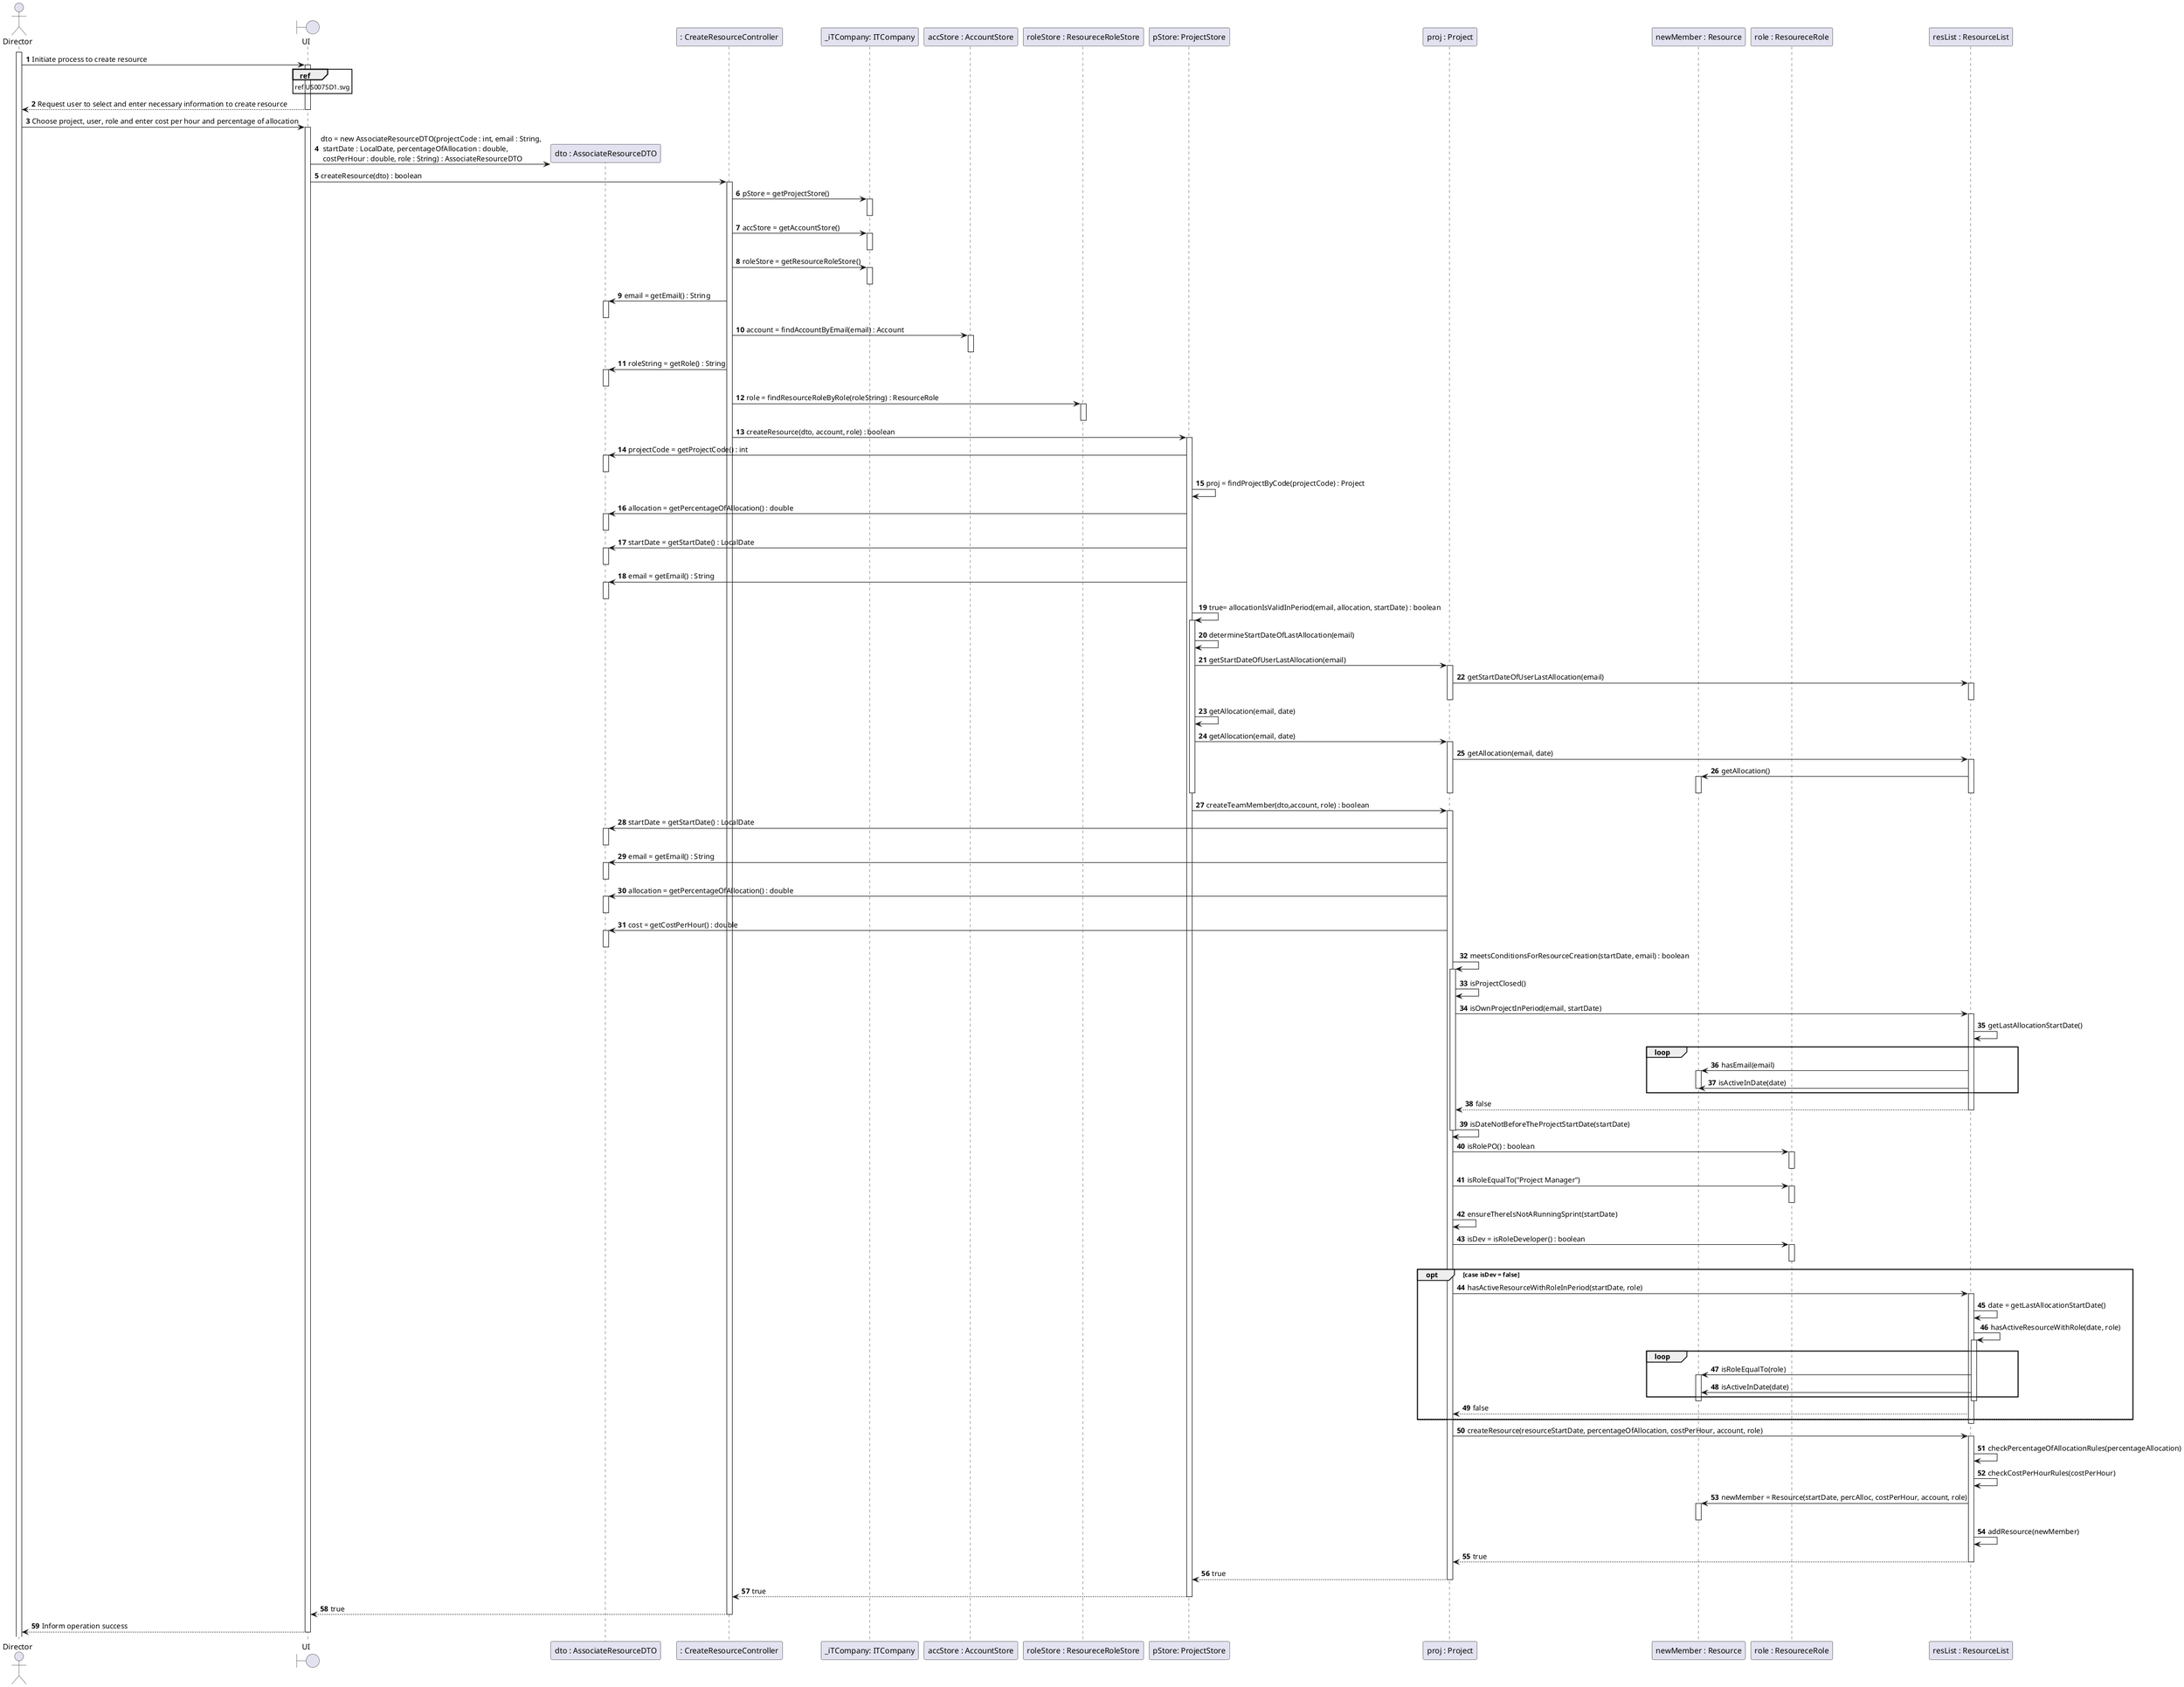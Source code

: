 @startuml
'https://plantuml.com/sequence-diagram

autonumber
actor Director as dir
boundary UI as ui
participant "dto : AssociateResourceDTO" as dto
participant ": CreateResourceController" as ctl
participant "_iTCompany: ITCompany" as company
participant "accStore : AccountStore" as astr
participant "roleStore : ResoureceRoleStore" as rstr
participant "pStore: ProjectStore" as pstr
participant "proj : Project" as prj
participant "newMember : Resource" as rsc
participant "role : ResoureceRole" as role
participant "resList : ResourceList" as resList


activate dir
dir -> ui: Initiate process to create resource
activate ui
ref over ui
ref US007SD1.svg
end ref
ui --> dir: Request user to select and enter necessary information to create resource
deactivate ui

dir -> ui: Choose project, user, role and enter cost per hour and percentage of allocation
activate ui
create dto
ui -> dto : dto = new AssociateResourceDTO(projectCode : int, email : String,\n startDate : LocalDate, percentageOfAllocation : double,\n costPerHour : double, role : String) : AssociateResourceDTO

ui -> ctl : createResource(dto) : boolean
activate ctl
ctl -> company : pStore = getProjectStore()
activate company
deactivate company
ctl -> company : accStore = getAccountStore()
activate company
deactivate company
ctl -> company : roleStore = getResourceRoleStore()
activate company
deactivate company
ctl -> dto : email = getEmail() : String
activate dto
deactivate dto
ctl -> astr : account = findAccountByEmail(email) : Account
activate astr
deactivate astr
ctl -> dto : roleString = getRole() : String
activate dto
deactivate dto
ctl -> rstr : role = findResourceRoleByRole(roleString) : ResourceRole
activate rstr
deactivate rstr
ctl -> pstr : createResource(dto, account, role) : boolean
activate pstr

pstr -> dto : projectCode = getProjectCode() : int
activate dto
deactivate dto
pstr -> pstr : proj = findProjectByCode(projectCode) : Project
pstr -> dto : allocation = getPercentageOfAllocation() : double
activate dto
deactivate dto
pstr -> dto : startDate = getStartDate() : LocalDate
activate dto
deactivate dto
pstr -> dto : email = getEmail() : String
activate dto
deactivate dto
pstr -> pstr : true= allocationIsValidInPeriod(email, allocation, startDate) : boolean
activate pstr
pstr -> pstr : determineStartDateOfLastAllocation(email)
pstr -> prj: getStartDateOfUserLastAllocation(email)
activate prj
prj -> resList: getStartDateOfUserLastAllocation(email)
activate resList
deactivate resList
deactivate prj
pstr -> pstr : getAllocation(email, date)
pstr -> prj : getAllocation(email, date)
activate prj
prj -> resList : getAllocation(email, date)
activate resList
resList -> rsc : getAllocation()
activate rsc
deactivate rsc
deactivate resList
deactivate prj
deactivate pstr
pstr-> prj : createTeamMember(dto,account, role) : boolean
activate prj
prj -> dto : startDate = getStartDate() : LocalDate
activate dto
deactivate dto
prj -> dto : email = getEmail() : String
activate dto
deactivate dto
prj -> dto : allocation = getPercentageOfAllocation() : double
activate dto
deactivate dto
prj -> dto : cost = getCostPerHour() : double
activate dto
deactivate dto

prj -> prj : meetsConditionsForResourceCreation(startDate, email) : boolean
activate prj
prj -> prj: isProjectClosed()
prj -> resList: isOwnProjectInPeriod(email, startDate)
activate resList
resList -> resList: getLastAllocationStartDate()
loop
resList -> rsc: hasEmail(email)
activate rsc
resList -> rsc: isActiveInDate(date)
deactivate rsc
end
resList --> prj: false
deactivate resList
prj -> prj: isDateNotBeforeTheProjectStartDate(startDate)
deactivate prj
prj -> role: isRolePO() : boolean
activate role
deactivate role
prj -> role : isRoleEqualTo("Project Manager")
activate role
deactivate role
prj -> prj: ensureThereIsNotARunningSprint(startDate)
prj -> role : isDev = isRoleDeveloper() : boolean
activate role
deactivate role
opt case isDev = false
prj -> resList: hasActiveResourceWithRoleInPeriod(startDate, role)
activate resList
resList -> resList: date = getLastAllocationStartDate()
resList -> resList: hasActiveResourceWithRole(date, role)
activate resList
loop
resList -> rsc: isRoleEqualTo(role)
activate rsc
resList -> rsc: isActiveInDate(date)
end
deactivate resList
deactivate rsc
resList --> prj: false
else
end
deactivate resList

prj -> resList: createResource(resourceStartDate, percentageOfAllocation, costPerHour, account, role)
activate resList
resList -> resList: checkPercentageOfAllocationRules(percentageAllocation)
resList -> resList: checkCostPerHourRules(costPerHour)
resList -> rsc: newMember = Resource(startDate, percAlloc, costPerHour, account, role)
activate rsc
deactivate rsc
resList -> resList: addResource(newMember)

resList --> prj: true
deactivate resList
prj --> pstr: true
deactivate prj
pstr --> ctl : true
deactivate pstr
ctl --> ui  : true
deactivate ctl
ui  --> dir : Inform operation success
deactivate ui
@enduml